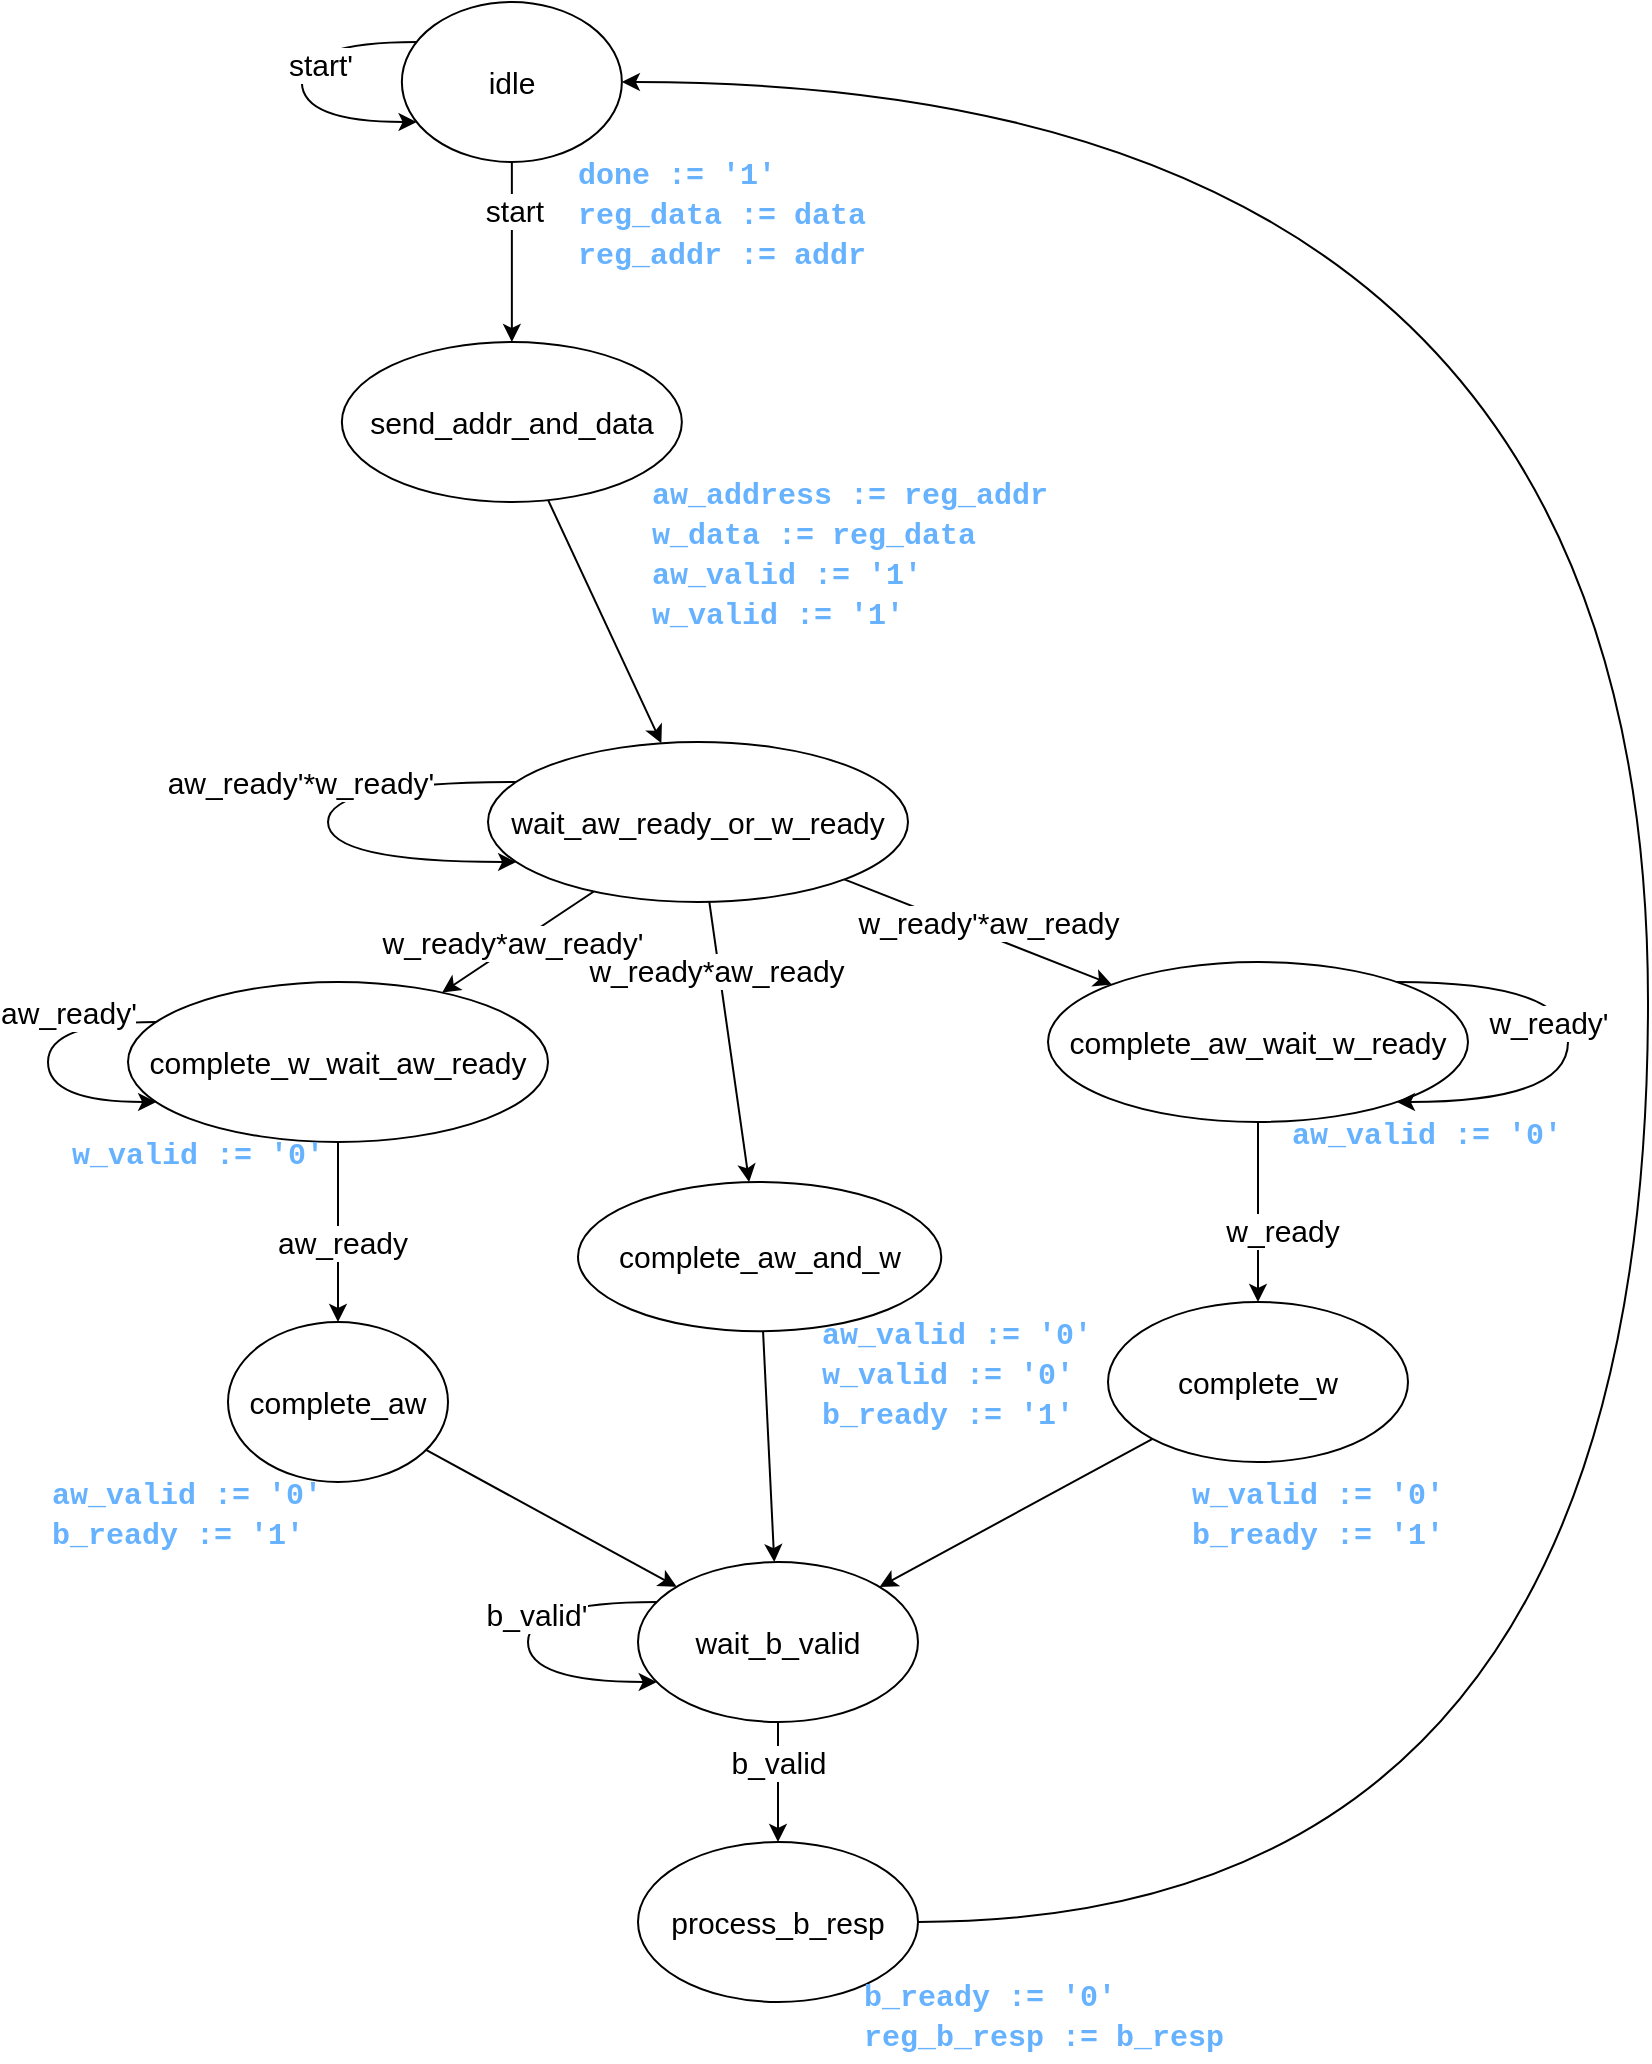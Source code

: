 <mxfile>
    <diagram id="gbK5J9_8tIpVUCVtw70C" name="Page-1">
        <mxGraphModel dx="1632" dy="-438" grid="1" gridSize="10" guides="1" tooltips="1" connect="1" arrows="1" fold="1" page="1" pageScale="1" pageWidth="850" pageHeight="1100" math="0" shadow="0">
            <root>
                <mxCell id="0"/>
                <mxCell id="1" parent="0"/>
                <mxCell id="3" value="" style="edgeStyle=none;html=1;" parent="1" source="22" target="41" edge="1">
                    <mxGeometry relative="1" as="geometry"/>
                </mxCell>
                <mxCell id="74" value="start" style="edgeLabel;html=1;align=center;verticalAlign=middle;resizable=0;points=[];fontSize=15;" parent="3" vertex="1" connectable="0">
                    <mxGeometry x="-0.483" y="1" relative="1" as="geometry">
                        <mxPoint as="offset"/>
                    </mxGeometry>
                </mxCell>
                <mxCell id="6" value="" style="edgeStyle=none;html=1;fontSize=15;" parent="1" source="41" target="15" edge="1">
                    <mxGeometry relative="1" as="geometry"/>
                </mxCell>
                <mxCell id="7" value="" style="edgeStyle=none;html=1;fontSize=15;" parent="1" source="15" target="58" edge="1">
                    <mxGeometry relative="1" as="geometry"/>
                </mxCell>
                <mxCell id="80" value="&lt;span style=&quot;&quot;&gt;w_ready*aw_ready&lt;/span&gt;" style="edgeLabel;html=1;align=center;verticalAlign=middle;resizable=0;points=[];fontSize=15;" parent="7" vertex="1" connectable="0">
                    <mxGeometry x="-0.516" y="-2" relative="1" as="geometry">
                        <mxPoint as="offset"/>
                    </mxGeometry>
                </mxCell>
                <mxCell id="9" value="" style="edgeStyle=none;html=1;fontSize=15;" parent="1" source="15" target="24" edge="1">
                    <mxGeometry relative="1" as="geometry"/>
                </mxCell>
                <mxCell id="10" value="w_ready*aw_ready'" style="edgeLabel;html=1;align=center;verticalAlign=middle;resizable=0;points=[];fontSize=15;" parent="9" vertex="1" connectable="0">
                    <mxGeometry x="0.313" y="2" relative="1" as="geometry">
                        <mxPoint x="8" y="-10" as="offset"/>
                    </mxGeometry>
                </mxCell>
                <mxCell id="11" value="" style="edgeStyle=none;html=1;fontSize=15;" parent="1" source="15" target="29" edge="1">
                    <mxGeometry relative="1" as="geometry"/>
                </mxCell>
                <mxCell id="12" value="w_ready'*aw_ready" style="edgeLabel;html=1;align=center;verticalAlign=middle;resizable=0;points=[];fontSize=15;" parent="11" vertex="1" connectable="0">
                    <mxGeometry x="0.219" y="-1" relative="1" as="geometry">
                        <mxPoint x="-9" y="-12" as="offset"/>
                    </mxGeometry>
                </mxCell>
                <mxCell id="13" style="edgeStyle=orthogonalEdgeStyle;html=1;fontSize=15;curved=1;" parent="1" source="15" target="15" edge="1">
                    <mxGeometry relative="1" as="geometry">
                        <mxPoint x="-753.07" y="1510" as="targetPoint"/>
                        <Array as="points">
                            <mxPoint x="-670" y="1600"/>
                        </Array>
                    </mxGeometry>
                </mxCell>
                <mxCell id="14" value="aw_ready'*w_ready'" style="edgeLabel;html=1;align=center;verticalAlign=middle;resizable=0;points=[];fontSize=15;" parent="13" vertex="1" connectable="0">
                    <mxGeometry x="-0.199" y="5" relative="1" as="geometry">
                        <mxPoint x="-17" y="-5" as="offset"/>
                    </mxGeometry>
                </mxCell>
                <mxCell id="15" value="&lt;font style=&quot;font-size: 15px;&quot;&gt;wait_aw_ready_or_w_ready&lt;br&gt;&lt;/font&gt;" style="ellipse;whiteSpace=wrap;html=1;rounded=0;" parent="1" vertex="1">
                    <mxGeometry x="-590" y="1540" width="210" height="80" as="geometry"/>
                </mxCell>
                <mxCell id="23" value="" style="group" parent="1" vertex="1" connectable="0">
                    <mxGeometry x="-810.0" y="1650" width="250" height="110" as="geometry"/>
                </mxCell>
                <mxCell id="24" value="&lt;font style=&quot;font-size: 15px;&quot;&gt;complete_w_wait_aw_ready&lt;br&gt;&lt;/font&gt;" style="ellipse;whiteSpace=wrap;html=1;rounded=0;" parent="23" vertex="1">
                    <mxGeometry x="40" y="10" width="210" height="80" as="geometry"/>
                </mxCell>
                <mxCell id="25" value="&lt;font face=&quot;Courier New&quot;&gt;&lt;b&gt;&lt;span style=&quot;color: rgb(102, 178, 255); font-size: 15px; font-style: normal; font-variant-ligatures: normal; font-variant-caps: normal; letter-spacing: normal; orphans: 2; text-align: center; text-indent: 0px; text-transform: none; widows: 2; word-spacing: 0px; -webkit-text-stroke-width: 0px; text-decoration-thickness: initial; text-decoration-style: initial; text-decoration-color: initial; float: none; display: inline !important;&quot;&gt;w_valid := '0'&lt;/span&gt;&lt;/b&gt;&lt;/font&gt;&lt;font face=&quot;Courier New&quot;&gt;&lt;span style=&quot;orphans: 2; text-align: center; text-indent: 0px; widows: 2; text-decoration-thickness: initial; text-decoration-style: initial; text-decoration-color: initial; float: none; display: inline !important;&quot;&gt;&lt;br&gt;&lt;font color=&quot;#66b2ff&quot;&gt;&lt;b&gt;&amp;nbsp;&lt;/b&gt;&lt;/font&gt;&lt;/span&gt;&lt;/font&gt;" style="text;whiteSpace=wrap;html=1;fontSize=15;" parent="23" vertex="1">
                    <mxGeometry x="10" y="80" width="140" height="30" as="geometry"/>
                </mxCell>
                <mxCell id="26" style="edgeStyle=orthogonalEdgeStyle;curved=1;html=1;fontSize=15;" parent="23" source="24" target="24" edge="1">
                    <mxGeometry relative="1" as="geometry">
                        <Array as="points">
                            <mxPoint y="70"/>
                        </Array>
                    </mxGeometry>
                </mxCell>
                <mxCell id="27" value="aw_ready'" style="edgeLabel;html=1;align=center;verticalAlign=middle;resizable=0;points=[];fontSize=15;" parent="26" vertex="1" connectable="0">
                    <mxGeometry x="-0.565" y="3" relative="1" as="geometry">
                        <mxPoint x="-12" y="-8" as="offset"/>
                    </mxGeometry>
                </mxCell>
                <mxCell id="33" value="" style="html=1;fontSize=15;" parent="1" source="61" target="45" edge="1">
                    <mxGeometry relative="1" as="geometry">
                        <mxPoint x="-210" y="1470.0" as="targetPoint"/>
                    </mxGeometry>
                </mxCell>
                <mxCell id="34" value="" style="html=1;fontSize=15;" parent="1" source="24" target="61" edge="1">
                    <mxGeometry relative="1" as="geometry"/>
                </mxCell>
                <mxCell id="35" value="aw_ready" style="edgeLabel;html=1;align=center;verticalAlign=middle;resizable=0;points=[];fontSize=15;" parent="34" vertex="1" connectable="0">
                    <mxGeometry x="-0.356" y="2" relative="1" as="geometry">
                        <mxPoint y="21" as="offset"/>
                    </mxGeometry>
                </mxCell>
                <mxCell id="36" value="" style="html=1;fontSize=15;" parent="1" source="29" target="55" edge="1">
                    <mxGeometry relative="1" as="geometry"/>
                </mxCell>
                <mxCell id="37" value="w_ready" style="edgeLabel;html=1;align=center;verticalAlign=middle;resizable=0;points=[];fontSize=15;" parent="36" vertex="1" connectable="0">
                    <mxGeometry x="-0.171" y="-1" relative="1" as="geometry">
                        <mxPoint x="13" y="16" as="offset"/>
                    </mxGeometry>
                </mxCell>
                <mxCell id="38" style="html=1;fontSize=15;" parent="1" source="58" target="45" edge="1">
                    <mxGeometry relative="1" as="geometry">
                        <mxPoint x="-185.74" y="1467.521" as="targetPoint"/>
                    </mxGeometry>
                </mxCell>
                <mxCell id="39" style="html=1;fontSize=15;" parent="1" source="55" target="45" edge="1">
                    <mxGeometry relative="1" as="geometry">
                        <mxPoint x="-140" y="1430.0" as="targetPoint"/>
                    </mxGeometry>
                </mxCell>
                <mxCell id="43" value="" style="html=1;fontSize=15;" parent="1" source="45" target="66" edge="1">
                    <mxGeometry relative="1" as="geometry"/>
                </mxCell>
                <mxCell id="84" value="b_valid" style="edgeLabel;html=1;align=center;verticalAlign=middle;resizable=0;points=[];fontSize=15;" parent="43" vertex="1" connectable="0">
                    <mxGeometry x="-0.613" relative="1" as="geometry">
                        <mxPoint y="8" as="offset"/>
                    </mxGeometry>
                </mxCell>
                <mxCell id="45" value="&lt;font style=&quot;font-size: 15px;&quot;&gt;wait_b_valid&lt;br&gt;&lt;/font&gt;" style="ellipse;whiteSpace=wrap;html=1;rounded=0;" parent="1" vertex="1">
                    <mxGeometry x="-515" y="1950" width="140" height="80" as="geometry"/>
                </mxCell>
                <mxCell id="60" value="" style="group" parent="1" vertex="1" connectable="0">
                    <mxGeometry x="-810" y="1830" width="200" height="120" as="geometry"/>
                </mxCell>
                <mxCell id="61" value="&lt;font style=&quot;font-size: 15px;&quot;&gt;complete_aw&lt;br&gt;&lt;/font&gt;" style="ellipse;whiteSpace=wrap;html=1;rounded=0;" parent="60" vertex="1">
                    <mxGeometry x="90" width="110" height="80" as="geometry"/>
                </mxCell>
                <mxCell id="62" value="&lt;font face=&quot;Courier New&quot;&gt;&lt;b&gt;&lt;span style=&quot;color: rgb(102, 178, 255); font-size: 15px; font-style: normal; font-variant-ligatures: normal; font-variant-caps: normal; letter-spacing: normal; orphans: 2; text-align: center; text-indent: 0px; text-transform: none; widows: 2; word-spacing: 0px; -webkit-text-stroke-width: 0px; text-decoration-thickness: initial; text-decoration-style: initial; text-decoration-color: initial; float: none; display: inline !important;&quot;&gt;aw_valid := '0'&lt;/span&gt;&lt;/b&gt;&lt;/font&gt;&lt;font face=&quot;Courier New&quot;&gt;&lt;span style=&quot;orphans: 2; text-align: center; text-indent: 0px; widows: 2; text-decoration-thickness: initial; text-decoration-style: initial; text-decoration-color: initial; float: none; display: inline !important;&quot;&gt;&lt;br&gt;&lt;/span&gt;&lt;/font&gt;&lt;b style=&quot;font-family: &amp;quot;Courier New&amp;quot;;&quot;&gt;&lt;span style=&quot;color: rgb(102, 178, 255); text-align: center;&quot;&gt;b_ready := '1'&lt;/span&gt;&lt;/b&gt;&lt;font face=&quot;Courier New&quot;&gt;&lt;span style=&quot;orphans: 2; text-align: center; text-indent: 0px; widows: 2; text-decoration-thickness: initial; text-decoration-style: initial; text-decoration-color: initial; float: none; display: inline !important;&quot;&gt;&lt;font color=&quot;#66b2ff&quot;&gt;&lt;b&gt;&amp;nbsp;&lt;/b&gt;&lt;/font&gt;&lt;/span&gt;&lt;/font&gt;" style="text;whiteSpace=wrap;html=1;fontSize=15;" parent="60" vertex="1">
                    <mxGeometry y="70" width="140" height="50" as="geometry"/>
                </mxCell>
                <mxCell id="63" style="edgeStyle=orthogonalEdgeStyle;curved=1;html=1;fontSize=15;" parent="1" source="45" target="45" edge="1">
                    <mxGeometry relative="1" as="geometry">
                        <Array as="points">
                            <mxPoint x="-570" y="1970"/>
                        </Array>
                    </mxGeometry>
                </mxCell>
                <mxCell id="64" value="b_valid'" style="edgeLabel;html=1;align=center;verticalAlign=middle;resizable=0;points=[];fontSize=15;" parent="63" vertex="1" connectable="0">
                    <mxGeometry x="-0.171" y="4" relative="1" as="geometry">
                        <mxPoint as="offset"/>
                    </mxGeometry>
                </mxCell>
                <mxCell id="68" value="" style="group" parent="1" vertex="1" connectable="0">
                    <mxGeometry x="-515" y="2090" width="310" height="110" as="geometry"/>
                </mxCell>
                <mxCell id="66" value="&lt;font style=&quot;font-size: 15px;&quot;&gt;process_b_resp&lt;br&gt;&lt;/font&gt;" style="ellipse;whiteSpace=wrap;html=1;rounded=0;" parent="68" vertex="1">
                    <mxGeometry width="140" height="80" as="geometry"/>
                </mxCell>
                <mxCell id="67" value="&lt;font face=&quot;Courier New&quot;&gt;&lt;font color=&quot;#66b2ff&quot;&gt;&lt;b&gt;b_ready := '0'&amp;nbsp;&lt;br&gt;reg_b_resp := b_resp&lt;br&gt;&lt;/b&gt;&lt;/font&gt;&lt;/font&gt;" style="text;whiteSpace=wrap;html=1;fontSize=15;" parent="68" vertex="1">
                    <mxGeometry x="111" y="61" width="199" height="49" as="geometry"/>
                </mxCell>
                <mxCell id="76" value="" style="group" parent="1" vertex="1" connectable="0">
                    <mxGeometry x="-545" y="1760" width="258.38" height="125.34" as="geometry"/>
                </mxCell>
                <mxCell id="58" value="&lt;font style=&quot;font-size: 15px;&quot;&gt;complete_aw_and_w&lt;br&gt;&lt;/font&gt;" style="ellipse;whiteSpace=wrap;html=1;rounded=0;" parent="76" vertex="1">
                    <mxGeometry width="181.622" height="74.667" as="geometry"/>
                </mxCell>
                <mxCell id="59" value="&lt;font face=&quot;Courier New&quot;&gt;&lt;b&gt;&lt;span style=&quot;color: rgb(102, 178, 255); font-size: 15px; font-style: normal; font-variant-ligatures: normal; font-variant-caps: normal; letter-spacing: normal; orphans: 2; text-align: center; text-indent: 0px; text-transform: none; widows: 2; word-spacing: 0px; -webkit-text-stroke-width: 0px; text-decoration-thickness: initial; text-decoration-style: initial; text-decoration-color: initial; float: none; display: inline !important;&quot;&gt;aw_valid := '0'&lt;/span&gt;&lt;/b&gt;&lt;/font&gt;&lt;font face=&quot;Courier New&quot;&gt;&lt;span style=&quot;orphans: 2; text-align: center; text-indent: 0px; widows: 2; text-decoration-thickness: initial; text-decoration-style: initial; text-decoration-color: initial; float: none; display: inline !important;&quot;&gt;&lt;br&gt;&lt;/span&gt;&lt;/font&gt;&lt;font face=&quot;Courier New&quot;&gt;&lt;b&gt;&lt;span style=&quot;color: rgb(102, 178, 255); text-align: center;&quot;&gt;w_valid := '0'&lt;br&gt;&lt;/span&gt;&lt;/b&gt;&lt;/font&gt;&lt;b style=&quot;font-family: &amp;quot;Courier New&amp;quot;;&quot;&gt;&lt;span style=&quot;color: rgb(102, 178, 255); text-align: center;&quot;&gt;b_ready := '1'&lt;/span&gt;&lt;/b&gt;&lt;font face=&quot;Courier New&quot;&gt;&lt;span style=&quot;text-align: center;&quot;&gt;&lt;br&gt;&lt;/span&gt;&lt;/font&gt;" style="text;whiteSpace=wrap;html=1;fontSize=15;" parent="76" vertex="1">
                    <mxGeometry x="120" y="60" width="138.38" height="65.34" as="geometry"/>
                </mxCell>
                <mxCell id="83" value="" style="group" parent="1" vertex="1" connectable="0">
                    <mxGeometry x="-310" y="1650" width="260" height="100" as="geometry"/>
                </mxCell>
                <mxCell id="29" value="&lt;font style=&quot;font-size: 15px;&quot;&gt;complete_aw_wait_w_ready&lt;br&gt;&lt;/font&gt;" style="ellipse;whiteSpace=wrap;html=1;rounded=0;" parent="83" vertex="1">
                    <mxGeometry width="210" height="80" as="geometry"/>
                </mxCell>
                <mxCell id="30" value="&lt;font face=&quot;Courier New&quot;&gt;&lt;b&gt;&lt;span style=&quot;color: rgb(102, 178, 255); font-size: 15px; font-style: normal; font-variant-ligatures: normal; font-variant-caps: normal; letter-spacing: normal; orphans: 2; text-align: center; text-indent: 0px; text-transform: none; widows: 2; word-spacing: 0px; -webkit-text-stroke-width: 0px; text-decoration-thickness: initial; text-decoration-style: initial; text-decoration-color: initial; float: none; display: inline !important;&quot;&gt;aw_valid := '0'&lt;/span&gt;&lt;/b&gt;&lt;/font&gt;&lt;font face=&quot;Courier New&quot;&gt;&lt;span style=&quot;orphans: 2; text-align: center; text-indent: 0px; widows: 2; text-decoration-thickness: initial; text-decoration-style: initial; text-decoration-color: initial; float: none; display: inline !important;&quot;&gt;&lt;br&gt;&lt;font color=&quot;#66b2ff&quot;&gt;&lt;b&gt;&amp;nbsp;&lt;/b&gt;&lt;/font&gt;&lt;/span&gt;&lt;/font&gt;" style="text;whiteSpace=wrap;html=1;fontSize=15;" parent="83" vertex="1">
                    <mxGeometry x="120" y="70" width="140" height="30" as="geometry"/>
                </mxCell>
                <mxCell id="31" style="edgeStyle=orthogonalEdgeStyle;curved=1;html=1;fontSize=15;" parent="83" source="29" target="29" edge="1">
                    <mxGeometry relative="1" as="geometry">
                        <Array as="points">
                            <mxPoint x="260" y="70"/>
                        </Array>
                    </mxGeometry>
                </mxCell>
                <mxCell id="32" value="w_ready'" style="edgeLabel;html=1;align=center;verticalAlign=middle;resizable=0;points=[];fontSize=15;" parent="31" vertex="1" connectable="0">
                    <mxGeometry x="-0.615" y="-1" relative="1" as="geometry">
                        <mxPoint x="31" y="19" as="offset"/>
                    </mxGeometry>
                </mxCell>
                <mxCell id="85" style="edgeStyle=orthogonalEdgeStyle;html=1;fontSize=15;curved=1;" parent="1" source="66" target="22" edge="1">
                    <mxGeometry relative="1" as="geometry">
                        <Array as="points">
                            <mxPoint x="-10" y="2130"/>
                            <mxPoint x="-10" y="1210"/>
                        </Array>
                    </mxGeometry>
                </mxCell>
                <mxCell id="86" value="" style="group" parent="1" connectable="0" vertex="1">
                    <mxGeometry x="-280" y="1820" width="180" height="130" as="geometry"/>
                </mxCell>
                <mxCell id="55" value="&lt;font style=&quot;font-size: 15px;&quot;&gt;complete_w&lt;br&gt;&lt;/font&gt;" style="ellipse;whiteSpace=wrap;html=1;rounded=0;" parent="86" vertex="1">
                    <mxGeometry width="150" height="80" as="geometry"/>
                </mxCell>
                <mxCell id="56" value="&lt;font face=&quot;Courier New&quot;&gt;&lt;b&gt;&lt;span style=&quot;color: rgb(102, 178, 255); font-size: 15px; font-style: normal; font-variant-ligatures: normal; font-variant-caps: normal; letter-spacing: normal; orphans: 2; text-align: center; text-indent: 0px; text-transform: none; widows: 2; word-spacing: 0px; -webkit-text-stroke-width: 0px; text-decoration-thickness: initial; text-decoration-style: initial; text-decoration-color: initial; float: none; display: inline !important;&quot;&gt;w_valid := '0'&lt;/span&gt;&lt;/b&gt;&lt;/font&gt;&lt;font face=&quot;Courier New&quot;&gt;&lt;span style=&quot;orphans: 2; text-align: center; text-indent: 0px; widows: 2; text-decoration-thickness: initial; text-decoration-style: initial; text-decoration-color: initial; float: none; display: inline !important;&quot;&gt;&lt;br&gt;&lt;/span&gt;&lt;/font&gt;&lt;b style=&quot;font-family: &amp;quot;Courier New&amp;quot;;&quot;&gt;&lt;span style=&quot;color: rgb(102, 178, 255); text-align: center;&quot;&gt;b_ready := '1'&lt;/span&gt;&lt;/b&gt;&lt;font face=&quot;Courier New&quot;&gt;&lt;span style=&quot;orphans: 2; text-align: center; text-indent: 0px; widows: 2; text-decoration-thickness: initial; text-decoration-style: initial; text-decoration-color: initial; float: none; display: inline !important;&quot;&gt;&lt;font color=&quot;#66b2ff&quot;&gt;&lt;b&gt;&amp;nbsp;&lt;/b&gt;&lt;/font&gt;&lt;/span&gt;&lt;/font&gt;" style="text;whiteSpace=wrap;html=1;fontSize=15;" parent="86" vertex="1">
                    <mxGeometry x="40" y="80" width="140" height="50" as="geometry"/>
                </mxCell>
                <mxCell id="89" value="" style="group" vertex="1" connectable="0" parent="1">
                    <mxGeometry x="-683.07" y="1170" width="303.07" height="140" as="geometry"/>
                </mxCell>
                <mxCell id="22" value="&lt;font style=&quot;font-size: 15px;&quot;&gt;idle&lt;br&gt;&lt;/font&gt;" style="ellipse;whiteSpace=wrap;html=1;rounded=0;" parent="89" vertex="1">
                    <mxGeometry x="50" width="110" height="80" as="geometry"/>
                </mxCell>
                <mxCell id="70" value="&lt;font face=&quot;Courier New&quot;&gt;&lt;span style=&quot;text-align: center;&quot;&gt;&lt;b&gt;&lt;font color=&quot;#66b2ff&quot;&gt;done := '1'&lt;br&gt;reg_data := data&lt;br&gt;reg_addr := addr&lt;/font&gt;&lt;/b&gt;&lt;br&gt;&lt;/span&gt;&lt;/font&gt;" style="text;whiteSpace=wrap;html=1;fontSize=15;" parent="89" vertex="1">
                    <mxGeometry x="135.81" y="70" width="167.26" height="70" as="geometry"/>
                </mxCell>
                <mxCell id="71" style="edgeStyle=orthogonalEdgeStyle;html=1;fontColor=#66B2FF;curved=1;" parent="89" source="22" target="22" edge="1">
                    <mxGeometry relative="1" as="geometry">
                        <Array as="points">
                            <mxPoint y="60"/>
                        </Array>
                    </mxGeometry>
                </mxCell>
                <mxCell id="73" value="start'" style="edgeLabel;html=1;align=center;verticalAlign=middle;resizable=0;points=[];fontSize=15;" parent="71" vertex="1" connectable="0">
                    <mxGeometry x="-0.112" y="9" relative="1" as="geometry">
                        <mxPoint as="offset"/>
                    </mxGeometry>
                </mxCell>
                <mxCell id="90" value="" style="group" vertex="1" connectable="0" parent="1">
                    <mxGeometry x="-663.07" y="1340" width="383.07" height="150" as="geometry"/>
                </mxCell>
                <mxCell id="41" value="&lt;font style=&quot;font-size: 15px;&quot;&gt;send_addr_and_data&lt;br&gt;&lt;/font&gt;" style="ellipse;whiteSpace=wrap;html=1;rounded=0;" parent="90" vertex="1">
                    <mxGeometry width="170" height="80" as="geometry"/>
                </mxCell>
                <mxCell id="42" value="&lt;font face=&quot;Courier New&quot;&gt;&lt;b&gt;&lt;span style=&quot;color: rgb(102, 178, 255); font-size: 15px; font-style: normal; font-variant-ligatures: normal; font-variant-caps: normal; letter-spacing: normal; orphans: 2; text-align: center; text-indent: 0px; text-transform: none; widows: 2; word-spacing: 0px; -webkit-text-stroke-width: 0px; text-decoration-thickness: initial; text-decoration-style: initial; text-decoration-color: initial; float: none; display: inline !important;&quot;&gt;aw_address := reg_addr&lt;br&gt;&lt;/span&gt;&lt;/b&gt;&lt;/font&gt;&lt;span style=&quot;font-family: &amp;quot;Courier New&amp;quot;;&quot;&gt;&lt;span style=&quot;color: rgb(102, 178, 255); text-align: center;&quot;&gt;&lt;b&gt;w_data&lt;/b&gt; &lt;b&gt;:= reg&lt;/b&gt;&lt;/span&gt;&lt;/span&gt;&lt;font face=&quot;Courier New&quot;&gt;&lt;font color=&quot;#66b2ff&quot;&gt;&lt;b&gt;_data&lt;/b&gt;&lt;/font&gt;&lt;br style=&quot;border-color: rgb(0, 0, 0); color: rgb(102, 178, 255); font-size: 15px; font-style: normal; font-variant-ligatures: normal; font-variant-caps: normal; letter-spacing: normal; orphans: 2; text-align: center; text-indent: 0px; text-transform: none; widows: 2; word-spacing: 0px; -webkit-text-stroke-width: 0px; text-decoration-thickness: initial; text-decoration-style: initial; text-decoration-color: initial;&quot;&gt;&lt;/font&gt;&lt;font face=&quot;Courier New&quot;&gt;&lt;span style=&quot;orphans: 2; text-align: center; text-indent: 0px; widows: 2; text-decoration-thickness: initial; text-decoration-style: initial; text-decoration-color: initial; float: none; display: inline !important;&quot;&gt;&lt;b style=&quot;&quot;&gt;&lt;font color=&quot;#66b2ff&quot;&gt;aw_valid := '1'&lt;br&gt;&lt;/font&gt;&lt;/b&gt;&lt;/span&gt;&lt;/font&gt;&lt;b style=&quot;font-family: &amp;quot;Courier New&amp;quot;; text-align: center;&quot;&gt;&lt;font color=&quot;#66b2ff&quot;&gt;w_valid := '1'&lt;/font&gt;&lt;/b&gt;&lt;font face=&quot;Courier New&quot;&gt;&lt;span style=&quot;orphans: 2; text-align: center; text-indent: 0px; widows: 2; text-decoration-thickness: initial; text-decoration-style: initial; text-decoration-color: initial; float: none; display: inline !important;&quot;&gt;&lt;br&gt;&lt;font color=&quot;#66b2ff&quot;&gt;&lt;b&gt;&amp;nbsp;&lt;/b&gt;&lt;/font&gt;&lt;/span&gt;&lt;/font&gt;" style="text;whiteSpace=wrap;html=1;fontSize=15;" parent="90" vertex="1">
                    <mxGeometry x="153.23" y="60" width="229.84" height="90" as="geometry"/>
                </mxCell>
            </root>
        </mxGraphModel>
    </diagram>
</mxfile>
